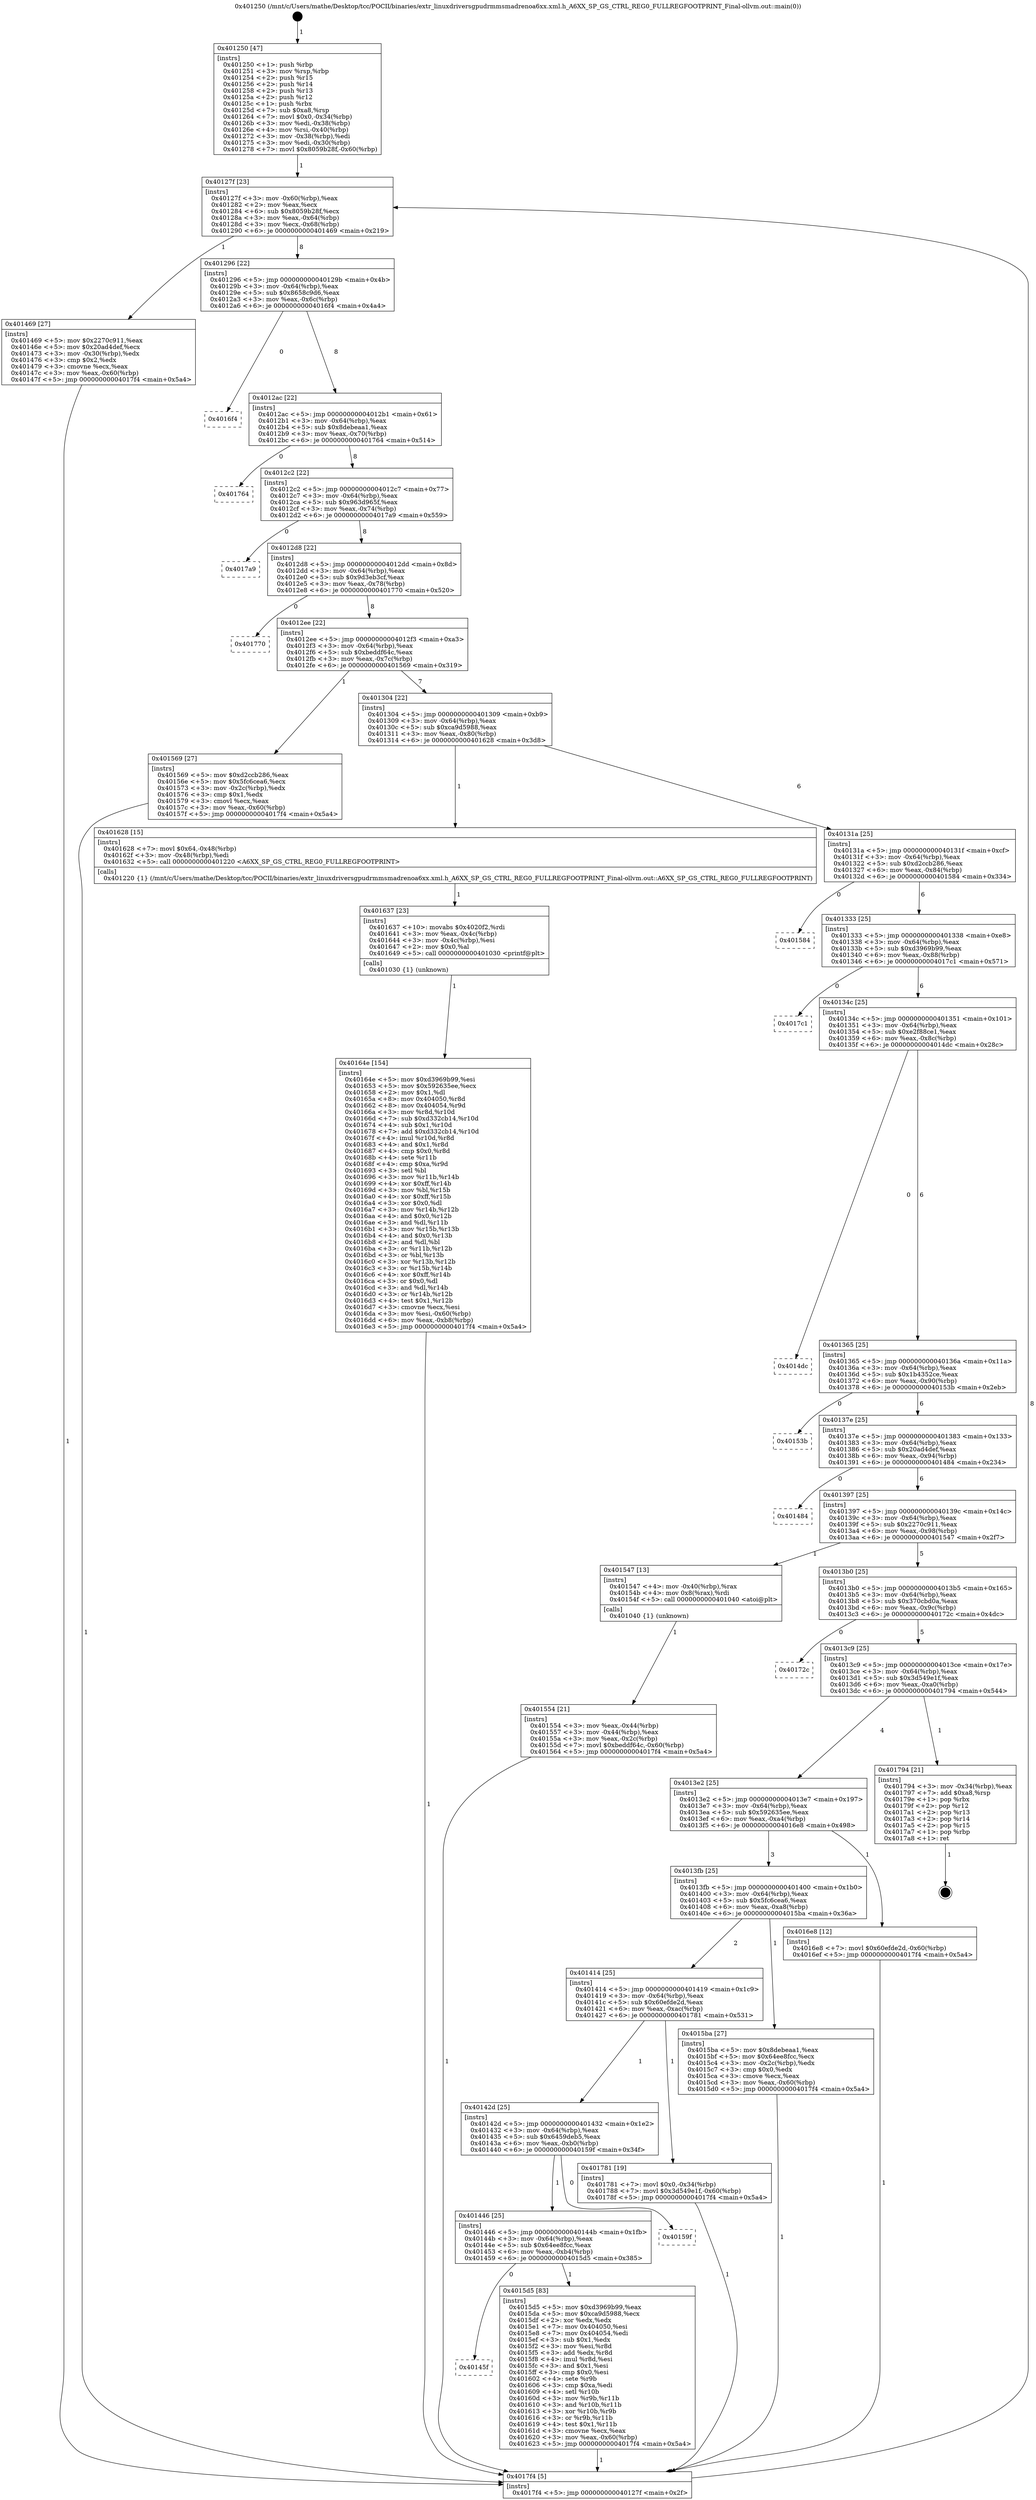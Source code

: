 digraph "0x401250" {
  label = "0x401250 (/mnt/c/Users/mathe/Desktop/tcc/POCII/binaries/extr_linuxdriversgpudrmmsmadrenoa6xx.xml.h_A6XX_SP_GS_CTRL_REG0_FULLREGFOOTPRINT_Final-ollvm.out::main(0))"
  labelloc = "t"
  node[shape=record]

  Entry [label="",width=0.3,height=0.3,shape=circle,fillcolor=black,style=filled]
  "0x40127f" [label="{
     0x40127f [23]\l
     | [instrs]\l
     &nbsp;&nbsp;0x40127f \<+3\>: mov -0x60(%rbp),%eax\l
     &nbsp;&nbsp;0x401282 \<+2\>: mov %eax,%ecx\l
     &nbsp;&nbsp;0x401284 \<+6\>: sub $0x8059b28f,%ecx\l
     &nbsp;&nbsp;0x40128a \<+3\>: mov %eax,-0x64(%rbp)\l
     &nbsp;&nbsp;0x40128d \<+3\>: mov %ecx,-0x68(%rbp)\l
     &nbsp;&nbsp;0x401290 \<+6\>: je 0000000000401469 \<main+0x219\>\l
  }"]
  "0x401469" [label="{
     0x401469 [27]\l
     | [instrs]\l
     &nbsp;&nbsp;0x401469 \<+5\>: mov $0x2270c911,%eax\l
     &nbsp;&nbsp;0x40146e \<+5\>: mov $0x20ad4def,%ecx\l
     &nbsp;&nbsp;0x401473 \<+3\>: mov -0x30(%rbp),%edx\l
     &nbsp;&nbsp;0x401476 \<+3\>: cmp $0x2,%edx\l
     &nbsp;&nbsp;0x401479 \<+3\>: cmovne %ecx,%eax\l
     &nbsp;&nbsp;0x40147c \<+3\>: mov %eax,-0x60(%rbp)\l
     &nbsp;&nbsp;0x40147f \<+5\>: jmp 00000000004017f4 \<main+0x5a4\>\l
  }"]
  "0x401296" [label="{
     0x401296 [22]\l
     | [instrs]\l
     &nbsp;&nbsp;0x401296 \<+5\>: jmp 000000000040129b \<main+0x4b\>\l
     &nbsp;&nbsp;0x40129b \<+3\>: mov -0x64(%rbp),%eax\l
     &nbsp;&nbsp;0x40129e \<+5\>: sub $0x8658c9d6,%eax\l
     &nbsp;&nbsp;0x4012a3 \<+3\>: mov %eax,-0x6c(%rbp)\l
     &nbsp;&nbsp;0x4012a6 \<+6\>: je 00000000004016f4 \<main+0x4a4\>\l
  }"]
  "0x4017f4" [label="{
     0x4017f4 [5]\l
     | [instrs]\l
     &nbsp;&nbsp;0x4017f4 \<+5\>: jmp 000000000040127f \<main+0x2f\>\l
  }"]
  "0x401250" [label="{
     0x401250 [47]\l
     | [instrs]\l
     &nbsp;&nbsp;0x401250 \<+1\>: push %rbp\l
     &nbsp;&nbsp;0x401251 \<+3\>: mov %rsp,%rbp\l
     &nbsp;&nbsp;0x401254 \<+2\>: push %r15\l
     &nbsp;&nbsp;0x401256 \<+2\>: push %r14\l
     &nbsp;&nbsp;0x401258 \<+2\>: push %r13\l
     &nbsp;&nbsp;0x40125a \<+2\>: push %r12\l
     &nbsp;&nbsp;0x40125c \<+1\>: push %rbx\l
     &nbsp;&nbsp;0x40125d \<+7\>: sub $0xa8,%rsp\l
     &nbsp;&nbsp;0x401264 \<+7\>: movl $0x0,-0x34(%rbp)\l
     &nbsp;&nbsp;0x40126b \<+3\>: mov %edi,-0x38(%rbp)\l
     &nbsp;&nbsp;0x40126e \<+4\>: mov %rsi,-0x40(%rbp)\l
     &nbsp;&nbsp;0x401272 \<+3\>: mov -0x38(%rbp),%edi\l
     &nbsp;&nbsp;0x401275 \<+3\>: mov %edi,-0x30(%rbp)\l
     &nbsp;&nbsp;0x401278 \<+7\>: movl $0x8059b28f,-0x60(%rbp)\l
  }"]
  Exit [label="",width=0.3,height=0.3,shape=circle,fillcolor=black,style=filled,peripheries=2]
  "0x4016f4" [label="{
     0x4016f4\l
  }", style=dashed]
  "0x4012ac" [label="{
     0x4012ac [22]\l
     | [instrs]\l
     &nbsp;&nbsp;0x4012ac \<+5\>: jmp 00000000004012b1 \<main+0x61\>\l
     &nbsp;&nbsp;0x4012b1 \<+3\>: mov -0x64(%rbp),%eax\l
     &nbsp;&nbsp;0x4012b4 \<+5\>: sub $0x8debeaa1,%eax\l
     &nbsp;&nbsp;0x4012b9 \<+3\>: mov %eax,-0x70(%rbp)\l
     &nbsp;&nbsp;0x4012bc \<+6\>: je 0000000000401764 \<main+0x514\>\l
  }"]
  "0x40164e" [label="{
     0x40164e [154]\l
     | [instrs]\l
     &nbsp;&nbsp;0x40164e \<+5\>: mov $0xd3969b99,%esi\l
     &nbsp;&nbsp;0x401653 \<+5\>: mov $0x592635ee,%ecx\l
     &nbsp;&nbsp;0x401658 \<+2\>: mov $0x1,%dl\l
     &nbsp;&nbsp;0x40165a \<+8\>: mov 0x404050,%r8d\l
     &nbsp;&nbsp;0x401662 \<+8\>: mov 0x404054,%r9d\l
     &nbsp;&nbsp;0x40166a \<+3\>: mov %r8d,%r10d\l
     &nbsp;&nbsp;0x40166d \<+7\>: sub $0xd332cb14,%r10d\l
     &nbsp;&nbsp;0x401674 \<+4\>: sub $0x1,%r10d\l
     &nbsp;&nbsp;0x401678 \<+7\>: add $0xd332cb14,%r10d\l
     &nbsp;&nbsp;0x40167f \<+4\>: imul %r10d,%r8d\l
     &nbsp;&nbsp;0x401683 \<+4\>: and $0x1,%r8d\l
     &nbsp;&nbsp;0x401687 \<+4\>: cmp $0x0,%r8d\l
     &nbsp;&nbsp;0x40168b \<+4\>: sete %r11b\l
     &nbsp;&nbsp;0x40168f \<+4\>: cmp $0xa,%r9d\l
     &nbsp;&nbsp;0x401693 \<+3\>: setl %bl\l
     &nbsp;&nbsp;0x401696 \<+3\>: mov %r11b,%r14b\l
     &nbsp;&nbsp;0x401699 \<+4\>: xor $0xff,%r14b\l
     &nbsp;&nbsp;0x40169d \<+3\>: mov %bl,%r15b\l
     &nbsp;&nbsp;0x4016a0 \<+4\>: xor $0xff,%r15b\l
     &nbsp;&nbsp;0x4016a4 \<+3\>: xor $0x0,%dl\l
     &nbsp;&nbsp;0x4016a7 \<+3\>: mov %r14b,%r12b\l
     &nbsp;&nbsp;0x4016aa \<+4\>: and $0x0,%r12b\l
     &nbsp;&nbsp;0x4016ae \<+3\>: and %dl,%r11b\l
     &nbsp;&nbsp;0x4016b1 \<+3\>: mov %r15b,%r13b\l
     &nbsp;&nbsp;0x4016b4 \<+4\>: and $0x0,%r13b\l
     &nbsp;&nbsp;0x4016b8 \<+2\>: and %dl,%bl\l
     &nbsp;&nbsp;0x4016ba \<+3\>: or %r11b,%r12b\l
     &nbsp;&nbsp;0x4016bd \<+3\>: or %bl,%r13b\l
     &nbsp;&nbsp;0x4016c0 \<+3\>: xor %r13b,%r12b\l
     &nbsp;&nbsp;0x4016c3 \<+3\>: or %r15b,%r14b\l
     &nbsp;&nbsp;0x4016c6 \<+4\>: xor $0xff,%r14b\l
     &nbsp;&nbsp;0x4016ca \<+3\>: or $0x0,%dl\l
     &nbsp;&nbsp;0x4016cd \<+3\>: and %dl,%r14b\l
     &nbsp;&nbsp;0x4016d0 \<+3\>: or %r14b,%r12b\l
     &nbsp;&nbsp;0x4016d3 \<+4\>: test $0x1,%r12b\l
     &nbsp;&nbsp;0x4016d7 \<+3\>: cmovne %ecx,%esi\l
     &nbsp;&nbsp;0x4016da \<+3\>: mov %esi,-0x60(%rbp)\l
     &nbsp;&nbsp;0x4016dd \<+6\>: mov %eax,-0xb8(%rbp)\l
     &nbsp;&nbsp;0x4016e3 \<+5\>: jmp 00000000004017f4 \<main+0x5a4\>\l
  }"]
  "0x401764" [label="{
     0x401764\l
  }", style=dashed]
  "0x4012c2" [label="{
     0x4012c2 [22]\l
     | [instrs]\l
     &nbsp;&nbsp;0x4012c2 \<+5\>: jmp 00000000004012c7 \<main+0x77\>\l
     &nbsp;&nbsp;0x4012c7 \<+3\>: mov -0x64(%rbp),%eax\l
     &nbsp;&nbsp;0x4012ca \<+5\>: sub $0x963d965f,%eax\l
     &nbsp;&nbsp;0x4012cf \<+3\>: mov %eax,-0x74(%rbp)\l
     &nbsp;&nbsp;0x4012d2 \<+6\>: je 00000000004017a9 \<main+0x559\>\l
  }"]
  "0x401637" [label="{
     0x401637 [23]\l
     | [instrs]\l
     &nbsp;&nbsp;0x401637 \<+10\>: movabs $0x4020f2,%rdi\l
     &nbsp;&nbsp;0x401641 \<+3\>: mov %eax,-0x4c(%rbp)\l
     &nbsp;&nbsp;0x401644 \<+3\>: mov -0x4c(%rbp),%esi\l
     &nbsp;&nbsp;0x401647 \<+2\>: mov $0x0,%al\l
     &nbsp;&nbsp;0x401649 \<+5\>: call 0000000000401030 \<printf@plt\>\l
     | [calls]\l
     &nbsp;&nbsp;0x401030 \{1\} (unknown)\l
  }"]
  "0x4017a9" [label="{
     0x4017a9\l
  }", style=dashed]
  "0x4012d8" [label="{
     0x4012d8 [22]\l
     | [instrs]\l
     &nbsp;&nbsp;0x4012d8 \<+5\>: jmp 00000000004012dd \<main+0x8d\>\l
     &nbsp;&nbsp;0x4012dd \<+3\>: mov -0x64(%rbp),%eax\l
     &nbsp;&nbsp;0x4012e0 \<+5\>: sub $0x9d3eb3cf,%eax\l
     &nbsp;&nbsp;0x4012e5 \<+3\>: mov %eax,-0x78(%rbp)\l
     &nbsp;&nbsp;0x4012e8 \<+6\>: je 0000000000401770 \<main+0x520\>\l
  }"]
  "0x40145f" [label="{
     0x40145f\l
  }", style=dashed]
  "0x401770" [label="{
     0x401770\l
  }", style=dashed]
  "0x4012ee" [label="{
     0x4012ee [22]\l
     | [instrs]\l
     &nbsp;&nbsp;0x4012ee \<+5\>: jmp 00000000004012f3 \<main+0xa3\>\l
     &nbsp;&nbsp;0x4012f3 \<+3\>: mov -0x64(%rbp),%eax\l
     &nbsp;&nbsp;0x4012f6 \<+5\>: sub $0xbeddf64c,%eax\l
     &nbsp;&nbsp;0x4012fb \<+3\>: mov %eax,-0x7c(%rbp)\l
     &nbsp;&nbsp;0x4012fe \<+6\>: je 0000000000401569 \<main+0x319\>\l
  }"]
  "0x4015d5" [label="{
     0x4015d5 [83]\l
     | [instrs]\l
     &nbsp;&nbsp;0x4015d5 \<+5\>: mov $0xd3969b99,%eax\l
     &nbsp;&nbsp;0x4015da \<+5\>: mov $0xca9d5988,%ecx\l
     &nbsp;&nbsp;0x4015df \<+2\>: xor %edx,%edx\l
     &nbsp;&nbsp;0x4015e1 \<+7\>: mov 0x404050,%esi\l
     &nbsp;&nbsp;0x4015e8 \<+7\>: mov 0x404054,%edi\l
     &nbsp;&nbsp;0x4015ef \<+3\>: sub $0x1,%edx\l
     &nbsp;&nbsp;0x4015f2 \<+3\>: mov %esi,%r8d\l
     &nbsp;&nbsp;0x4015f5 \<+3\>: add %edx,%r8d\l
     &nbsp;&nbsp;0x4015f8 \<+4\>: imul %r8d,%esi\l
     &nbsp;&nbsp;0x4015fc \<+3\>: and $0x1,%esi\l
     &nbsp;&nbsp;0x4015ff \<+3\>: cmp $0x0,%esi\l
     &nbsp;&nbsp;0x401602 \<+4\>: sete %r9b\l
     &nbsp;&nbsp;0x401606 \<+3\>: cmp $0xa,%edi\l
     &nbsp;&nbsp;0x401609 \<+4\>: setl %r10b\l
     &nbsp;&nbsp;0x40160d \<+3\>: mov %r9b,%r11b\l
     &nbsp;&nbsp;0x401610 \<+3\>: and %r10b,%r11b\l
     &nbsp;&nbsp;0x401613 \<+3\>: xor %r10b,%r9b\l
     &nbsp;&nbsp;0x401616 \<+3\>: or %r9b,%r11b\l
     &nbsp;&nbsp;0x401619 \<+4\>: test $0x1,%r11b\l
     &nbsp;&nbsp;0x40161d \<+3\>: cmovne %ecx,%eax\l
     &nbsp;&nbsp;0x401620 \<+3\>: mov %eax,-0x60(%rbp)\l
     &nbsp;&nbsp;0x401623 \<+5\>: jmp 00000000004017f4 \<main+0x5a4\>\l
  }"]
  "0x401569" [label="{
     0x401569 [27]\l
     | [instrs]\l
     &nbsp;&nbsp;0x401569 \<+5\>: mov $0xd2ccb286,%eax\l
     &nbsp;&nbsp;0x40156e \<+5\>: mov $0x5fc6cea6,%ecx\l
     &nbsp;&nbsp;0x401573 \<+3\>: mov -0x2c(%rbp),%edx\l
     &nbsp;&nbsp;0x401576 \<+3\>: cmp $0x1,%edx\l
     &nbsp;&nbsp;0x401579 \<+3\>: cmovl %ecx,%eax\l
     &nbsp;&nbsp;0x40157c \<+3\>: mov %eax,-0x60(%rbp)\l
     &nbsp;&nbsp;0x40157f \<+5\>: jmp 00000000004017f4 \<main+0x5a4\>\l
  }"]
  "0x401304" [label="{
     0x401304 [22]\l
     | [instrs]\l
     &nbsp;&nbsp;0x401304 \<+5\>: jmp 0000000000401309 \<main+0xb9\>\l
     &nbsp;&nbsp;0x401309 \<+3\>: mov -0x64(%rbp),%eax\l
     &nbsp;&nbsp;0x40130c \<+5\>: sub $0xca9d5988,%eax\l
     &nbsp;&nbsp;0x401311 \<+3\>: mov %eax,-0x80(%rbp)\l
     &nbsp;&nbsp;0x401314 \<+6\>: je 0000000000401628 \<main+0x3d8\>\l
  }"]
  "0x401446" [label="{
     0x401446 [25]\l
     | [instrs]\l
     &nbsp;&nbsp;0x401446 \<+5\>: jmp 000000000040144b \<main+0x1fb\>\l
     &nbsp;&nbsp;0x40144b \<+3\>: mov -0x64(%rbp),%eax\l
     &nbsp;&nbsp;0x40144e \<+5\>: sub $0x64ee8fcc,%eax\l
     &nbsp;&nbsp;0x401453 \<+6\>: mov %eax,-0xb4(%rbp)\l
     &nbsp;&nbsp;0x401459 \<+6\>: je 00000000004015d5 \<main+0x385\>\l
  }"]
  "0x401628" [label="{
     0x401628 [15]\l
     | [instrs]\l
     &nbsp;&nbsp;0x401628 \<+7\>: movl $0x64,-0x48(%rbp)\l
     &nbsp;&nbsp;0x40162f \<+3\>: mov -0x48(%rbp),%edi\l
     &nbsp;&nbsp;0x401632 \<+5\>: call 0000000000401220 \<A6XX_SP_GS_CTRL_REG0_FULLREGFOOTPRINT\>\l
     | [calls]\l
     &nbsp;&nbsp;0x401220 \{1\} (/mnt/c/Users/mathe/Desktop/tcc/POCII/binaries/extr_linuxdriversgpudrmmsmadrenoa6xx.xml.h_A6XX_SP_GS_CTRL_REG0_FULLREGFOOTPRINT_Final-ollvm.out::A6XX_SP_GS_CTRL_REG0_FULLREGFOOTPRINT)\l
  }"]
  "0x40131a" [label="{
     0x40131a [25]\l
     | [instrs]\l
     &nbsp;&nbsp;0x40131a \<+5\>: jmp 000000000040131f \<main+0xcf\>\l
     &nbsp;&nbsp;0x40131f \<+3\>: mov -0x64(%rbp),%eax\l
     &nbsp;&nbsp;0x401322 \<+5\>: sub $0xd2ccb286,%eax\l
     &nbsp;&nbsp;0x401327 \<+6\>: mov %eax,-0x84(%rbp)\l
     &nbsp;&nbsp;0x40132d \<+6\>: je 0000000000401584 \<main+0x334\>\l
  }"]
  "0x40159f" [label="{
     0x40159f\l
  }", style=dashed]
  "0x401584" [label="{
     0x401584\l
  }", style=dashed]
  "0x401333" [label="{
     0x401333 [25]\l
     | [instrs]\l
     &nbsp;&nbsp;0x401333 \<+5\>: jmp 0000000000401338 \<main+0xe8\>\l
     &nbsp;&nbsp;0x401338 \<+3\>: mov -0x64(%rbp),%eax\l
     &nbsp;&nbsp;0x40133b \<+5\>: sub $0xd3969b99,%eax\l
     &nbsp;&nbsp;0x401340 \<+6\>: mov %eax,-0x88(%rbp)\l
     &nbsp;&nbsp;0x401346 \<+6\>: je 00000000004017c1 \<main+0x571\>\l
  }"]
  "0x40142d" [label="{
     0x40142d [25]\l
     | [instrs]\l
     &nbsp;&nbsp;0x40142d \<+5\>: jmp 0000000000401432 \<main+0x1e2\>\l
     &nbsp;&nbsp;0x401432 \<+3\>: mov -0x64(%rbp),%eax\l
     &nbsp;&nbsp;0x401435 \<+5\>: sub $0x6459deb5,%eax\l
     &nbsp;&nbsp;0x40143a \<+6\>: mov %eax,-0xb0(%rbp)\l
     &nbsp;&nbsp;0x401440 \<+6\>: je 000000000040159f \<main+0x34f\>\l
  }"]
  "0x4017c1" [label="{
     0x4017c1\l
  }", style=dashed]
  "0x40134c" [label="{
     0x40134c [25]\l
     | [instrs]\l
     &nbsp;&nbsp;0x40134c \<+5\>: jmp 0000000000401351 \<main+0x101\>\l
     &nbsp;&nbsp;0x401351 \<+3\>: mov -0x64(%rbp),%eax\l
     &nbsp;&nbsp;0x401354 \<+5\>: sub $0xe2f88ce1,%eax\l
     &nbsp;&nbsp;0x401359 \<+6\>: mov %eax,-0x8c(%rbp)\l
     &nbsp;&nbsp;0x40135f \<+6\>: je 00000000004014dc \<main+0x28c\>\l
  }"]
  "0x401781" [label="{
     0x401781 [19]\l
     | [instrs]\l
     &nbsp;&nbsp;0x401781 \<+7\>: movl $0x0,-0x34(%rbp)\l
     &nbsp;&nbsp;0x401788 \<+7\>: movl $0x3d549e1f,-0x60(%rbp)\l
     &nbsp;&nbsp;0x40178f \<+5\>: jmp 00000000004017f4 \<main+0x5a4\>\l
  }"]
  "0x4014dc" [label="{
     0x4014dc\l
  }", style=dashed]
  "0x401365" [label="{
     0x401365 [25]\l
     | [instrs]\l
     &nbsp;&nbsp;0x401365 \<+5\>: jmp 000000000040136a \<main+0x11a\>\l
     &nbsp;&nbsp;0x40136a \<+3\>: mov -0x64(%rbp),%eax\l
     &nbsp;&nbsp;0x40136d \<+5\>: sub $0x1b4352ce,%eax\l
     &nbsp;&nbsp;0x401372 \<+6\>: mov %eax,-0x90(%rbp)\l
     &nbsp;&nbsp;0x401378 \<+6\>: je 000000000040153b \<main+0x2eb\>\l
  }"]
  "0x401414" [label="{
     0x401414 [25]\l
     | [instrs]\l
     &nbsp;&nbsp;0x401414 \<+5\>: jmp 0000000000401419 \<main+0x1c9\>\l
     &nbsp;&nbsp;0x401419 \<+3\>: mov -0x64(%rbp),%eax\l
     &nbsp;&nbsp;0x40141c \<+5\>: sub $0x60efde2d,%eax\l
     &nbsp;&nbsp;0x401421 \<+6\>: mov %eax,-0xac(%rbp)\l
     &nbsp;&nbsp;0x401427 \<+6\>: je 0000000000401781 \<main+0x531\>\l
  }"]
  "0x40153b" [label="{
     0x40153b\l
  }", style=dashed]
  "0x40137e" [label="{
     0x40137e [25]\l
     | [instrs]\l
     &nbsp;&nbsp;0x40137e \<+5\>: jmp 0000000000401383 \<main+0x133\>\l
     &nbsp;&nbsp;0x401383 \<+3\>: mov -0x64(%rbp),%eax\l
     &nbsp;&nbsp;0x401386 \<+5\>: sub $0x20ad4def,%eax\l
     &nbsp;&nbsp;0x40138b \<+6\>: mov %eax,-0x94(%rbp)\l
     &nbsp;&nbsp;0x401391 \<+6\>: je 0000000000401484 \<main+0x234\>\l
  }"]
  "0x4015ba" [label="{
     0x4015ba [27]\l
     | [instrs]\l
     &nbsp;&nbsp;0x4015ba \<+5\>: mov $0x8debeaa1,%eax\l
     &nbsp;&nbsp;0x4015bf \<+5\>: mov $0x64ee8fcc,%ecx\l
     &nbsp;&nbsp;0x4015c4 \<+3\>: mov -0x2c(%rbp),%edx\l
     &nbsp;&nbsp;0x4015c7 \<+3\>: cmp $0x0,%edx\l
     &nbsp;&nbsp;0x4015ca \<+3\>: cmove %ecx,%eax\l
     &nbsp;&nbsp;0x4015cd \<+3\>: mov %eax,-0x60(%rbp)\l
     &nbsp;&nbsp;0x4015d0 \<+5\>: jmp 00000000004017f4 \<main+0x5a4\>\l
  }"]
  "0x401484" [label="{
     0x401484\l
  }", style=dashed]
  "0x401397" [label="{
     0x401397 [25]\l
     | [instrs]\l
     &nbsp;&nbsp;0x401397 \<+5\>: jmp 000000000040139c \<main+0x14c\>\l
     &nbsp;&nbsp;0x40139c \<+3\>: mov -0x64(%rbp),%eax\l
     &nbsp;&nbsp;0x40139f \<+5\>: sub $0x2270c911,%eax\l
     &nbsp;&nbsp;0x4013a4 \<+6\>: mov %eax,-0x98(%rbp)\l
     &nbsp;&nbsp;0x4013aa \<+6\>: je 0000000000401547 \<main+0x2f7\>\l
  }"]
  "0x4013fb" [label="{
     0x4013fb [25]\l
     | [instrs]\l
     &nbsp;&nbsp;0x4013fb \<+5\>: jmp 0000000000401400 \<main+0x1b0\>\l
     &nbsp;&nbsp;0x401400 \<+3\>: mov -0x64(%rbp),%eax\l
     &nbsp;&nbsp;0x401403 \<+5\>: sub $0x5fc6cea6,%eax\l
     &nbsp;&nbsp;0x401408 \<+6\>: mov %eax,-0xa8(%rbp)\l
     &nbsp;&nbsp;0x40140e \<+6\>: je 00000000004015ba \<main+0x36a\>\l
  }"]
  "0x401547" [label="{
     0x401547 [13]\l
     | [instrs]\l
     &nbsp;&nbsp;0x401547 \<+4\>: mov -0x40(%rbp),%rax\l
     &nbsp;&nbsp;0x40154b \<+4\>: mov 0x8(%rax),%rdi\l
     &nbsp;&nbsp;0x40154f \<+5\>: call 0000000000401040 \<atoi@plt\>\l
     | [calls]\l
     &nbsp;&nbsp;0x401040 \{1\} (unknown)\l
  }"]
  "0x4013b0" [label="{
     0x4013b0 [25]\l
     | [instrs]\l
     &nbsp;&nbsp;0x4013b0 \<+5\>: jmp 00000000004013b5 \<main+0x165\>\l
     &nbsp;&nbsp;0x4013b5 \<+3\>: mov -0x64(%rbp),%eax\l
     &nbsp;&nbsp;0x4013b8 \<+5\>: sub $0x370cbd0a,%eax\l
     &nbsp;&nbsp;0x4013bd \<+6\>: mov %eax,-0x9c(%rbp)\l
     &nbsp;&nbsp;0x4013c3 \<+6\>: je 000000000040172c \<main+0x4dc\>\l
  }"]
  "0x401554" [label="{
     0x401554 [21]\l
     | [instrs]\l
     &nbsp;&nbsp;0x401554 \<+3\>: mov %eax,-0x44(%rbp)\l
     &nbsp;&nbsp;0x401557 \<+3\>: mov -0x44(%rbp),%eax\l
     &nbsp;&nbsp;0x40155a \<+3\>: mov %eax,-0x2c(%rbp)\l
     &nbsp;&nbsp;0x40155d \<+7\>: movl $0xbeddf64c,-0x60(%rbp)\l
     &nbsp;&nbsp;0x401564 \<+5\>: jmp 00000000004017f4 \<main+0x5a4\>\l
  }"]
  "0x4016e8" [label="{
     0x4016e8 [12]\l
     | [instrs]\l
     &nbsp;&nbsp;0x4016e8 \<+7\>: movl $0x60efde2d,-0x60(%rbp)\l
     &nbsp;&nbsp;0x4016ef \<+5\>: jmp 00000000004017f4 \<main+0x5a4\>\l
  }"]
  "0x40172c" [label="{
     0x40172c\l
  }", style=dashed]
  "0x4013c9" [label="{
     0x4013c9 [25]\l
     | [instrs]\l
     &nbsp;&nbsp;0x4013c9 \<+5\>: jmp 00000000004013ce \<main+0x17e\>\l
     &nbsp;&nbsp;0x4013ce \<+3\>: mov -0x64(%rbp),%eax\l
     &nbsp;&nbsp;0x4013d1 \<+5\>: sub $0x3d549e1f,%eax\l
     &nbsp;&nbsp;0x4013d6 \<+6\>: mov %eax,-0xa0(%rbp)\l
     &nbsp;&nbsp;0x4013dc \<+6\>: je 0000000000401794 \<main+0x544\>\l
  }"]
  "0x4013e2" [label="{
     0x4013e2 [25]\l
     | [instrs]\l
     &nbsp;&nbsp;0x4013e2 \<+5\>: jmp 00000000004013e7 \<main+0x197\>\l
     &nbsp;&nbsp;0x4013e7 \<+3\>: mov -0x64(%rbp),%eax\l
     &nbsp;&nbsp;0x4013ea \<+5\>: sub $0x592635ee,%eax\l
     &nbsp;&nbsp;0x4013ef \<+6\>: mov %eax,-0xa4(%rbp)\l
     &nbsp;&nbsp;0x4013f5 \<+6\>: je 00000000004016e8 \<main+0x498\>\l
  }"]
  "0x401794" [label="{
     0x401794 [21]\l
     | [instrs]\l
     &nbsp;&nbsp;0x401794 \<+3\>: mov -0x34(%rbp),%eax\l
     &nbsp;&nbsp;0x401797 \<+7\>: add $0xa8,%rsp\l
     &nbsp;&nbsp;0x40179e \<+1\>: pop %rbx\l
     &nbsp;&nbsp;0x40179f \<+2\>: pop %r12\l
     &nbsp;&nbsp;0x4017a1 \<+2\>: pop %r13\l
     &nbsp;&nbsp;0x4017a3 \<+2\>: pop %r14\l
     &nbsp;&nbsp;0x4017a5 \<+2\>: pop %r15\l
     &nbsp;&nbsp;0x4017a7 \<+1\>: pop %rbp\l
     &nbsp;&nbsp;0x4017a8 \<+1\>: ret\l
  }"]
  Entry -> "0x401250" [label=" 1"]
  "0x40127f" -> "0x401469" [label=" 1"]
  "0x40127f" -> "0x401296" [label=" 8"]
  "0x401469" -> "0x4017f4" [label=" 1"]
  "0x401250" -> "0x40127f" [label=" 1"]
  "0x4017f4" -> "0x40127f" [label=" 8"]
  "0x401794" -> Exit [label=" 1"]
  "0x401296" -> "0x4016f4" [label=" 0"]
  "0x401296" -> "0x4012ac" [label=" 8"]
  "0x401781" -> "0x4017f4" [label=" 1"]
  "0x4012ac" -> "0x401764" [label=" 0"]
  "0x4012ac" -> "0x4012c2" [label=" 8"]
  "0x4016e8" -> "0x4017f4" [label=" 1"]
  "0x4012c2" -> "0x4017a9" [label=" 0"]
  "0x4012c2" -> "0x4012d8" [label=" 8"]
  "0x40164e" -> "0x4017f4" [label=" 1"]
  "0x4012d8" -> "0x401770" [label=" 0"]
  "0x4012d8" -> "0x4012ee" [label=" 8"]
  "0x401637" -> "0x40164e" [label=" 1"]
  "0x4012ee" -> "0x401569" [label=" 1"]
  "0x4012ee" -> "0x401304" [label=" 7"]
  "0x401628" -> "0x401637" [label=" 1"]
  "0x401304" -> "0x401628" [label=" 1"]
  "0x401304" -> "0x40131a" [label=" 6"]
  "0x401446" -> "0x40145f" [label=" 0"]
  "0x40131a" -> "0x401584" [label=" 0"]
  "0x40131a" -> "0x401333" [label=" 6"]
  "0x401446" -> "0x4015d5" [label=" 1"]
  "0x401333" -> "0x4017c1" [label=" 0"]
  "0x401333" -> "0x40134c" [label=" 6"]
  "0x40142d" -> "0x401446" [label=" 1"]
  "0x40134c" -> "0x4014dc" [label=" 0"]
  "0x40134c" -> "0x401365" [label=" 6"]
  "0x40142d" -> "0x40159f" [label=" 0"]
  "0x401365" -> "0x40153b" [label=" 0"]
  "0x401365" -> "0x40137e" [label=" 6"]
  "0x401414" -> "0x40142d" [label=" 1"]
  "0x40137e" -> "0x401484" [label=" 0"]
  "0x40137e" -> "0x401397" [label=" 6"]
  "0x401414" -> "0x401781" [label=" 1"]
  "0x401397" -> "0x401547" [label=" 1"]
  "0x401397" -> "0x4013b0" [label=" 5"]
  "0x401547" -> "0x401554" [label=" 1"]
  "0x401554" -> "0x4017f4" [label=" 1"]
  "0x401569" -> "0x4017f4" [label=" 1"]
  "0x4015ba" -> "0x4017f4" [label=" 1"]
  "0x4013b0" -> "0x40172c" [label=" 0"]
  "0x4013b0" -> "0x4013c9" [label=" 5"]
  "0x4013fb" -> "0x401414" [label=" 2"]
  "0x4013c9" -> "0x401794" [label=" 1"]
  "0x4013c9" -> "0x4013e2" [label=" 4"]
  "0x4013fb" -> "0x4015ba" [label=" 1"]
  "0x4013e2" -> "0x4016e8" [label=" 1"]
  "0x4013e2" -> "0x4013fb" [label=" 3"]
  "0x4015d5" -> "0x4017f4" [label=" 1"]
}
